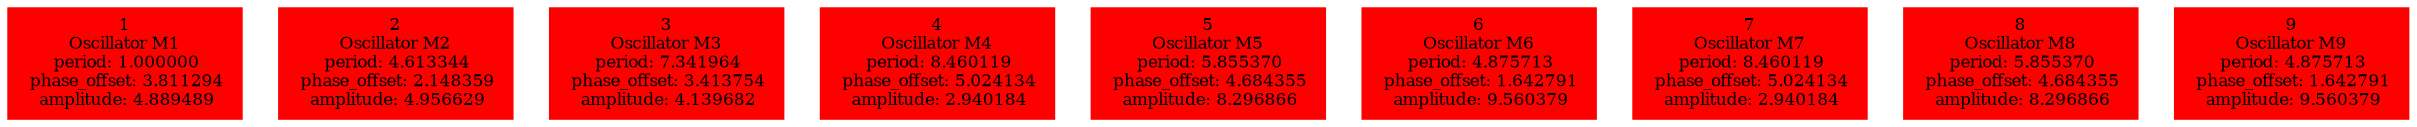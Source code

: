  digraph g{ forcelabels=true;
1 [label=<1<BR />Oscillator M1<BR /> period: 1.000000<BR /> phase_offset: 3.811294<BR /> amplitude: 4.889489>, shape=box,color=red,style=filled,fontsize=8];2 [label=<2<BR />Oscillator M2<BR /> period: 4.613344<BR /> phase_offset: 2.148359<BR /> amplitude: 4.956629>, shape=box,color=red,style=filled,fontsize=8];3 [label=<3<BR />Oscillator M3<BR /> period: 7.341964<BR /> phase_offset: 3.413754<BR /> amplitude: 4.139682>, shape=box,color=red,style=filled,fontsize=8];4 [label=<4<BR />Oscillator M4<BR /> period: 8.460119<BR /> phase_offset: 5.024134<BR /> amplitude: 2.940184>, shape=box,color=red,style=filled,fontsize=8];5 [label=<5<BR />Oscillator M5<BR /> period: 5.855370<BR /> phase_offset: 4.684355<BR /> amplitude: 8.296866>, shape=box,color=red,style=filled,fontsize=8];6 [label=<6<BR />Oscillator M6<BR /> period: 4.875713<BR /> phase_offset: 1.642791<BR /> amplitude: 9.560379>, shape=box,color=red,style=filled,fontsize=8];7 [label=<7<BR />Oscillator M7<BR /> period: 8.460119<BR /> phase_offset: 5.024134<BR /> amplitude: 2.940184>, shape=box,color=red,style=filled,fontsize=8];8 [label=<8<BR />Oscillator M8<BR /> period: 5.855370<BR /> phase_offset: 4.684355<BR /> amplitude: 8.296866>, shape=box,color=red,style=filled,fontsize=8];9 [label=<9<BR />Oscillator M9<BR /> period: 4.875713<BR /> phase_offset: 1.642791<BR /> amplitude: 9.560379>, shape=box,color=red,style=filled,fontsize=8]; }
